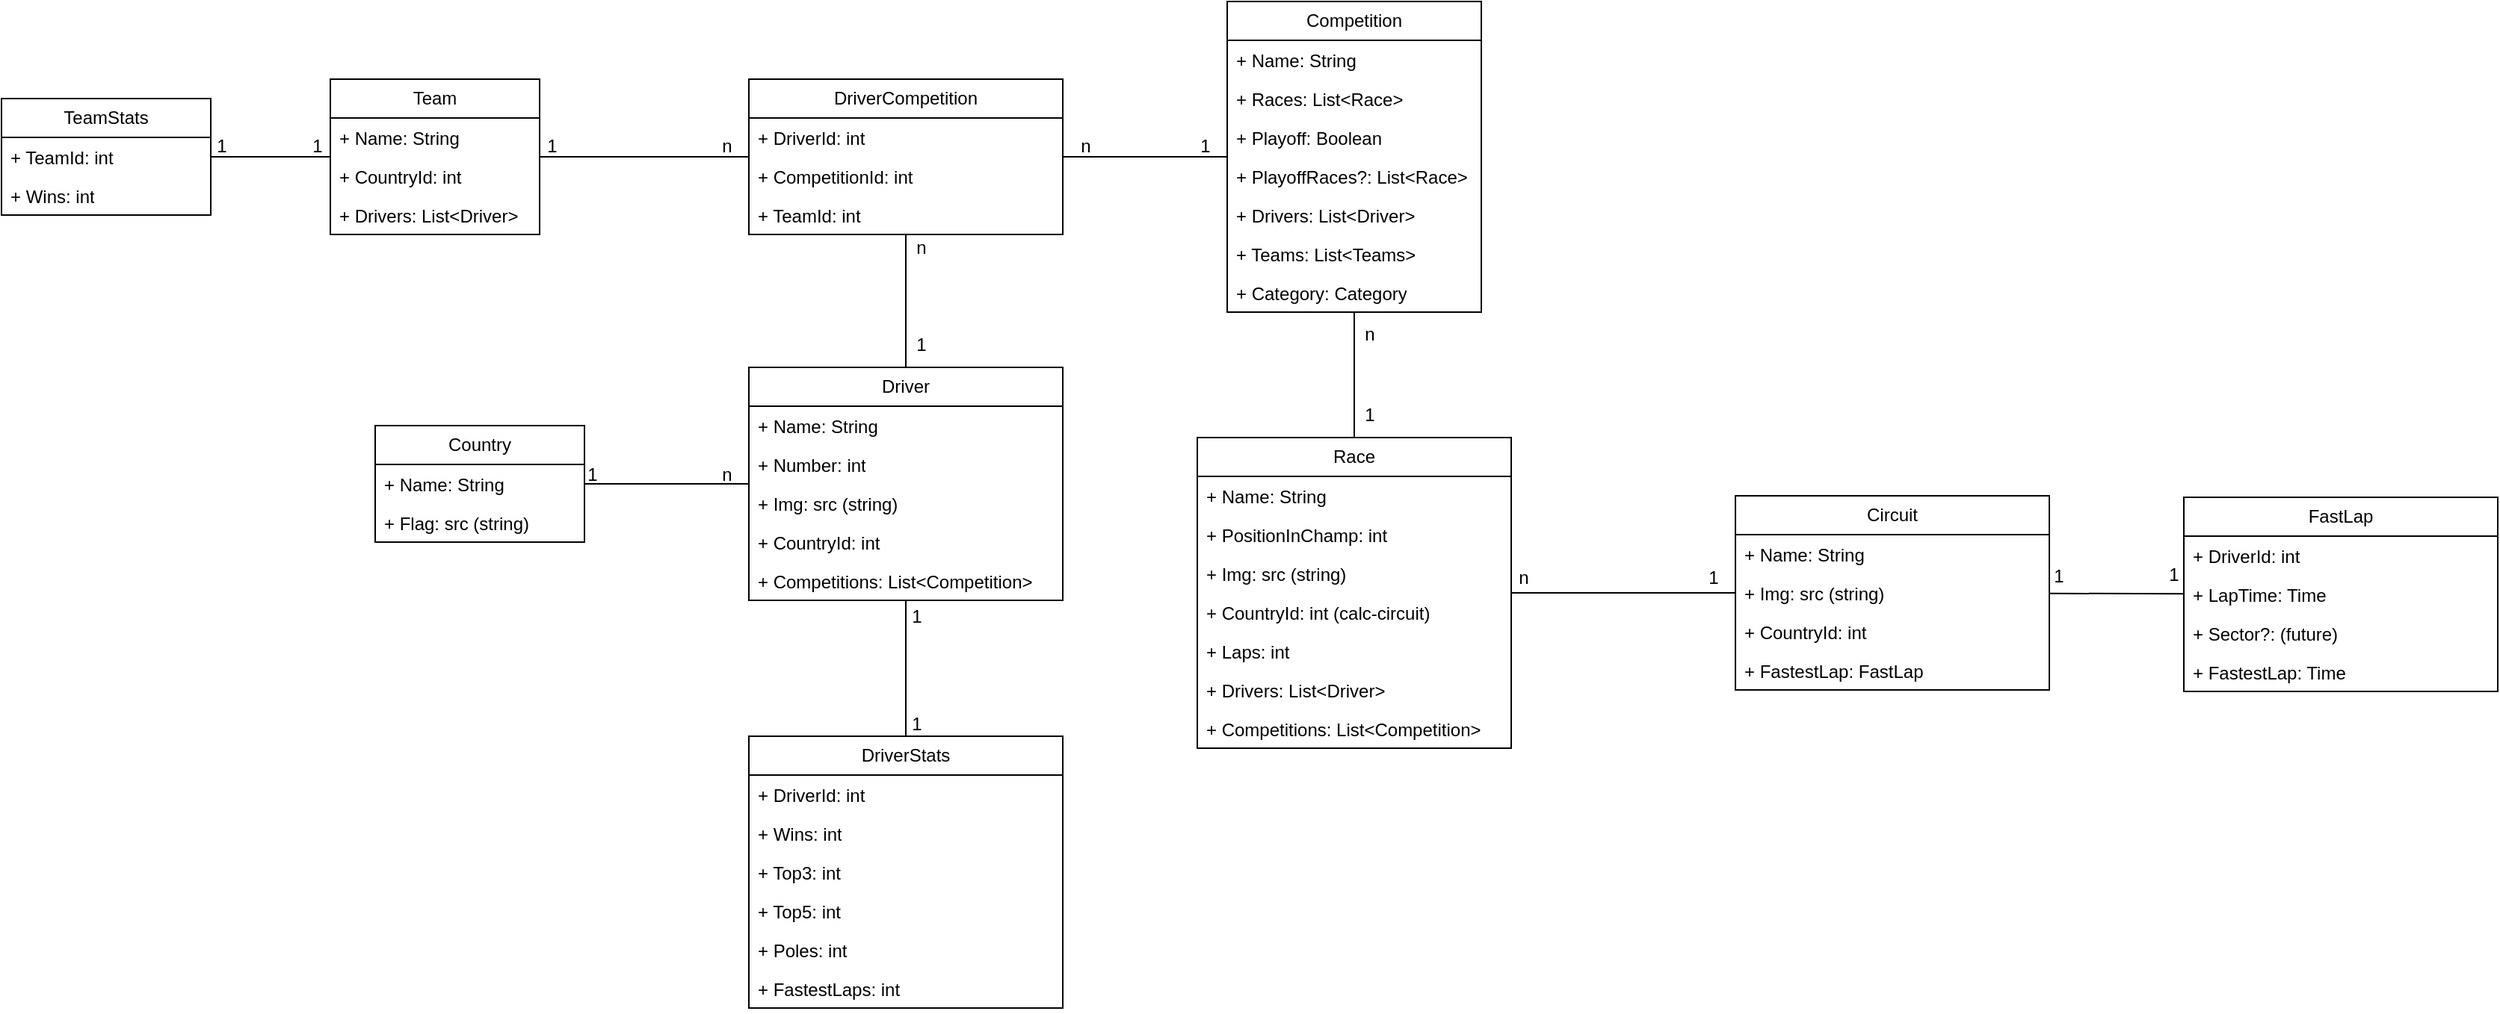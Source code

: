 <mxfile version="28.1.2">
  <diagram name="Página-1" id="OcSUh1CLWAXTDIVpvBT7">
    <mxGraphModel dx="2242" dy="836" grid="1" gridSize="10" guides="1" tooltips="1" connect="1" arrows="1" fold="1" page="1" pageScale="1" pageWidth="827" pageHeight="1169" math="0" shadow="0">
      <root>
        <mxCell id="0" />
        <mxCell id="1" parent="0" />
        <mxCell id="iZZwLpHym2MTSKDfrfh_-1" value="Competition" style="swimlane;fontStyle=0;childLayout=stackLayout;horizontal=1;startSize=26;fillColor=none;horizontalStack=0;resizeParent=1;resizeParentMax=0;resizeLast=0;collapsible=1;marginBottom=0;whiteSpace=wrap;html=1;" parent="1" vertex="1">
          <mxGeometry x="120" y="58" width="170" height="208" as="geometry" />
        </mxCell>
        <mxCell id="iZZwLpHym2MTSKDfrfh_-2" value="+ Name: String" style="text;strokeColor=none;fillColor=none;align=left;verticalAlign=top;spacingLeft=4;spacingRight=4;overflow=hidden;rotatable=0;points=[[0,0.5],[1,0.5]];portConstraint=eastwest;whiteSpace=wrap;html=1;" parent="iZZwLpHym2MTSKDfrfh_-1" vertex="1">
          <mxGeometry y="26" width="170" height="26" as="geometry" />
        </mxCell>
        <mxCell id="iZZwLpHym2MTSKDfrfh_-3" value="+ Races: List&amp;lt;Race&amp;gt;" style="text;strokeColor=none;fillColor=none;align=left;verticalAlign=top;spacingLeft=4;spacingRight=4;overflow=hidden;rotatable=0;points=[[0,0.5],[1,0.5]];portConstraint=eastwest;whiteSpace=wrap;html=1;" parent="iZZwLpHym2MTSKDfrfh_-1" vertex="1">
          <mxGeometry y="52" width="170" height="26" as="geometry" />
        </mxCell>
        <mxCell id="iZZwLpHym2MTSKDfrfh_-4" value="+ Playoff: Boolean" style="text;strokeColor=none;fillColor=none;align=left;verticalAlign=top;spacingLeft=4;spacingRight=4;overflow=hidden;rotatable=0;points=[[0,0.5],[1,0.5]];portConstraint=eastwest;whiteSpace=wrap;html=1;" parent="iZZwLpHym2MTSKDfrfh_-1" vertex="1">
          <mxGeometry y="78" width="170" height="26" as="geometry" />
        </mxCell>
        <mxCell id="zDbxEIjYkLDfQTw5NEJN-1" value="+ PlayoffRaces?: List&amp;lt;Race&amp;gt;" style="text;strokeColor=none;fillColor=none;align=left;verticalAlign=top;spacingLeft=4;spacingRight=4;overflow=hidden;rotatable=0;points=[[0,0.5],[1,0.5]];portConstraint=eastwest;whiteSpace=wrap;html=1;" vertex="1" parent="iZZwLpHym2MTSKDfrfh_-1">
          <mxGeometry y="104" width="170" height="26" as="geometry" />
        </mxCell>
        <mxCell id="iZZwLpHym2MTSKDfrfh_-11" value="+ Drivers: List&amp;lt;Driver&amp;gt;" style="text;strokeColor=none;fillColor=none;align=left;verticalAlign=top;spacingLeft=4;spacingRight=4;overflow=hidden;rotatable=0;points=[[0,0.5],[1,0.5]];portConstraint=eastwest;whiteSpace=wrap;html=1;" parent="iZZwLpHym2MTSKDfrfh_-1" vertex="1">
          <mxGeometry y="130" width="170" height="26" as="geometry" />
        </mxCell>
        <mxCell id="iZZwLpHym2MTSKDfrfh_-61" value="+ Teams: List&amp;lt;Teams&amp;gt;" style="text;strokeColor=none;fillColor=none;align=left;verticalAlign=top;spacingLeft=4;spacingRight=4;overflow=hidden;rotatable=0;points=[[0,0.5],[1,0.5]];portConstraint=eastwest;whiteSpace=wrap;html=1;" parent="iZZwLpHym2MTSKDfrfh_-1" vertex="1">
          <mxGeometry y="156" width="170" height="26" as="geometry" />
        </mxCell>
        <mxCell id="iZZwLpHym2MTSKDfrfh_-5" value="+ Category: Category" style="text;strokeColor=none;fillColor=none;align=left;verticalAlign=top;spacingLeft=4;spacingRight=4;overflow=hidden;rotatable=0;points=[[0,0.5],[1,0.5]];portConstraint=eastwest;whiteSpace=wrap;html=1;" parent="iZZwLpHym2MTSKDfrfh_-1" vertex="1">
          <mxGeometry y="182" width="170" height="26" as="geometry" />
        </mxCell>
        <mxCell id="iZZwLpHym2MTSKDfrfh_-6" value="Driver" style="swimlane;fontStyle=0;childLayout=stackLayout;horizontal=1;startSize=26;fillColor=none;horizontalStack=0;resizeParent=1;resizeParentMax=0;resizeLast=0;collapsible=1;marginBottom=0;whiteSpace=wrap;html=1;" parent="1" vertex="1">
          <mxGeometry x="-200" y="303" width="210" height="156" as="geometry" />
        </mxCell>
        <mxCell id="iZZwLpHym2MTSKDfrfh_-7" value="+ Name: String" style="text;strokeColor=none;fillColor=none;align=left;verticalAlign=top;spacingLeft=4;spacingRight=4;overflow=hidden;rotatable=0;points=[[0,0.5],[1,0.5]];portConstraint=eastwest;whiteSpace=wrap;html=1;" parent="iZZwLpHym2MTSKDfrfh_-6" vertex="1">
          <mxGeometry y="26" width="210" height="26" as="geometry" />
        </mxCell>
        <mxCell id="iZZwLpHym2MTSKDfrfh_-8" value="+ Number: int" style="text;strokeColor=none;fillColor=none;align=left;verticalAlign=top;spacingLeft=4;spacingRight=4;overflow=hidden;rotatable=0;points=[[0,0.5],[1,0.5]];portConstraint=eastwest;whiteSpace=wrap;html=1;" parent="iZZwLpHym2MTSKDfrfh_-6" vertex="1">
          <mxGeometry y="52" width="210" height="26" as="geometry" />
        </mxCell>
        <mxCell id="iZZwLpHym2MTSKDfrfh_-24" value="+ Img: src (string)" style="text;strokeColor=none;fillColor=none;align=left;verticalAlign=top;spacingLeft=4;spacingRight=4;overflow=hidden;rotatable=0;points=[[0,0.5],[1,0.5]];portConstraint=eastwest;whiteSpace=wrap;html=1;" parent="iZZwLpHym2MTSKDfrfh_-6" vertex="1">
          <mxGeometry y="78" width="210" height="26" as="geometry" />
        </mxCell>
        <mxCell id="iZZwLpHym2MTSKDfrfh_-9" value="+ CountryId: int" style="text;strokeColor=none;fillColor=none;align=left;verticalAlign=top;spacingLeft=4;spacingRight=4;overflow=hidden;rotatable=0;points=[[0,0.5],[1,0.5]];portConstraint=eastwest;whiteSpace=wrap;html=1;" parent="iZZwLpHym2MTSKDfrfh_-6" vertex="1">
          <mxGeometry y="104" width="210" height="26" as="geometry" />
        </mxCell>
        <mxCell id="iZZwLpHym2MTSKDfrfh_-25" value="+ Competitions: List&amp;lt;Competition&amp;gt;" style="text;strokeColor=none;fillColor=none;align=left;verticalAlign=top;spacingLeft=4;spacingRight=4;overflow=hidden;rotatable=0;points=[[0,0.5],[1,0.5]];portConstraint=eastwest;whiteSpace=wrap;html=1;" parent="iZZwLpHym2MTSKDfrfh_-6" vertex="1">
          <mxGeometry y="130" width="210" height="26" as="geometry" />
        </mxCell>
        <mxCell id="iZZwLpHym2MTSKDfrfh_-12" value="Team" style="swimlane;fontStyle=0;childLayout=stackLayout;horizontal=1;startSize=26;fillColor=none;horizontalStack=0;resizeParent=1;resizeParentMax=0;resizeLast=0;collapsible=1;marginBottom=0;whiteSpace=wrap;html=1;" parent="1" vertex="1">
          <mxGeometry x="-480" y="110" width="140" height="104" as="geometry" />
        </mxCell>
        <mxCell id="iZZwLpHym2MTSKDfrfh_-13" value="+ Name: String" style="text;strokeColor=none;fillColor=none;align=left;verticalAlign=top;spacingLeft=4;spacingRight=4;overflow=hidden;rotatable=0;points=[[0,0.5],[1,0.5]];portConstraint=eastwest;whiteSpace=wrap;html=1;" parent="iZZwLpHym2MTSKDfrfh_-12" vertex="1">
          <mxGeometry y="26" width="140" height="26" as="geometry" />
        </mxCell>
        <mxCell id="iZZwLpHym2MTSKDfrfh_-22" value="+ CountryId: int" style="text;strokeColor=none;fillColor=none;align=left;verticalAlign=top;spacingLeft=4;spacingRight=4;overflow=hidden;rotatable=0;points=[[0,0.5],[1,0.5]];portConstraint=eastwest;whiteSpace=wrap;html=1;" parent="iZZwLpHym2MTSKDfrfh_-12" vertex="1">
          <mxGeometry y="52" width="140" height="26" as="geometry" />
        </mxCell>
        <mxCell id="zDbxEIjYkLDfQTw5NEJN-13" value="+ Drivers: List&amp;lt;Driver&amp;gt;" style="text;strokeColor=none;fillColor=none;align=left;verticalAlign=top;spacingLeft=4;spacingRight=4;overflow=hidden;rotatable=0;points=[[0,0.5],[1,0.5]];portConstraint=eastwest;whiteSpace=wrap;html=1;" vertex="1" parent="iZZwLpHym2MTSKDfrfh_-12">
          <mxGeometry y="78" width="140" height="26" as="geometry" />
        </mxCell>
        <mxCell id="iZZwLpHym2MTSKDfrfh_-17" value="Country" style="swimlane;fontStyle=0;childLayout=stackLayout;horizontal=1;startSize=26;fillColor=none;horizontalStack=0;resizeParent=1;resizeParentMax=0;resizeLast=0;collapsible=1;marginBottom=0;whiteSpace=wrap;html=1;" parent="1" vertex="1">
          <mxGeometry x="-450" y="342" width="140" height="78" as="geometry" />
        </mxCell>
        <mxCell id="iZZwLpHym2MTSKDfrfh_-18" value="+ Name: String" style="text;strokeColor=none;fillColor=none;align=left;verticalAlign=top;spacingLeft=4;spacingRight=4;overflow=hidden;rotatable=0;points=[[0,0.5],[1,0.5]];portConstraint=eastwest;whiteSpace=wrap;html=1;" parent="iZZwLpHym2MTSKDfrfh_-17" vertex="1">
          <mxGeometry y="26" width="140" height="26" as="geometry" />
        </mxCell>
        <mxCell id="iZZwLpHym2MTSKDfrfh_-19" value="+ Flag: src (string)" style="text;strokeColor=none;fillColor=none;align=left;verticalAlign=top;spacingLeft=4;spacingRight=4;overflow=hidden;rotatable=0;points=[[0,0.5],[1,0.5]];portConstraint=eastwest;whiteSpace=wrap;html=1;" parent="iZZwLpHym2MTSKDfrfh_-17" vertex="1">
          <mxGeometry y="52" width="140" height="26" as="geometry" />
        </mxCell>
        <mxCell id="iZZwLpHym2MTSKDfrfh_-26" value="DriverStats" style="swimlane;fontStyle=0;childLayout=stackLayout;horizontal=1;startSize=26;fillColor=none;horizontalStack=0;resizeParent=1;resizeParentMax=0;resizeLast=0;collapsible=1;marginBottom=0;whiteSpace=wrap;html=1;" parent="1" vertex="1">
          <mxGeometry x="-200" y="550" width="210" height="182" as="geometry" />
        </mxCell>
        <mxCell id="iZZwLpHym2MTSKDfrfh_-27" value="+ DriverId: int" style="text;strokeColor=none;fillColor=none;align=left;verticalAlign=top;spacingLeft=4;spacingRight=4;overflow=hidden;rotatable=0;points=[[0,0.5],[1,0.5]];portConstraint=eastwest;whiteSpace=wrap;html=1;" parent="iZZwLpHym2MTSKDfrfh_-26" vertex="1">
          <mxGeometry y="26" width="210" height="26" as="geometry" />
        </mxCell>
        <mxCell id="iZZwLpHym2MTSKDfrfh_-32" value="+ Wins: int" style="text;strokeColor=none;fillColor=none;align=left;verticalAlign=top;spacingLeft=4;spacingRight=4;overflow=hidden;rotatable=0;points=[[0,0.5],[1,0.5]];portConstraint=eastwest;whiteSpace=wrap;html=1;" parent="iZZwLpHym2MTSKDfrfh_-26" vertex="1">
          <mxGeometry y="52" width="210" height="26" as="geometry" />
        </mxCell>
        <mxCell id="zDbxEIjYkLDfQTw5NEJN-25" value="+ Top3: int" style="text;strokeColor=none;fillColor=none;align=left;verticalAlign=top;spacingLeft=4;spacingRight=4;overflow=hidden;rotatable=0;points=[[0,0.5],[1,0.5]];portConstraint=eastwest;whiteSpace=wrap;html=1;" vertex="1" parent="iZZwLpHym2MTSKDfrfh_-26">
          <mxGeometry y="78" width="210" height="26" as="geometry" />
        </mxCell>
        <mxCell id="zDbxEIjYkLDfQTw5NEJN-27" value="+ Top5: int" style="text;strokeColor=none;fillColor=none;align=left;verticalAlign=top;spacingLeft=4;spacingRight=4;overflow=hidden;rotatable=0;points=[[0,0.5],[1,0.5]];portConstraint=eastwest;whiteSpace=wrap;html=1;" vertex="1" parent="iZZwLpHym2MTSKDfrfh_-26">
          <mxGeometry y="104" width="210" height="26" as="geometry" />
        </mxCell>
        <mxCell id="zDbxEIjYkLDfQTw5NEJN-26" value="+ Poles: int" style="text;strokeColor=none;fillColor=none;align=left;verticalAlign=top;spacingLeft=4;spacingRight=4;overflow=hidden;rotatable=0;points=[[0,0.5],[1,0.5]];portConstraint=eastwest;whiteSpace=wrap;html=1;" vertex="1" parent="iZZwLpHym2MTSKDfrfh_-26">
          <mxGeometry y="130" width="210" height="26" as="geometry" />
        </mxCell>
        <mxCell id="zDbxEIjYkLDfQTw5NEJN-28" value="+ FastestLaps: int" style="text;strokeColor=none;fillColor=none;align=left;verticalAlign=top;spacingLeft=4;spacingRight=4;overflow=hidden;rotatable=0;points=[[0,0.5],[1,0.5]];portConstraint=eastwest;whiteSpace=wrap;html=1;" vertex="1" parent="iZZwLpHym2MTSKDfrfh_-26">
          <mxGeometry y="156" width="210" height="26" as="geometry" />
        </mxCell>
        <mxCell id="iZZwLpHym2MTSKDfrfh_-34" value="Race" style="swimlane;fontStyle=0;childLayout=stackLayout;horizontal=1;startSize=26;fillColor=none;horizontalStack=0;resizeParent=1;resizeParentMax=0;resizeLast=0;collapsible=1;marginBottom=0;whiteSpace=wrap;html=1;" parent="1" vertex="1">
          <mxGeometry x="100" y="350" width="210" height="208" as="geometry" />
        </mxCell>
        <mxCell id="iZZwLpHym2MTSKDfrfh_-35" value="+ Name: String" style="text;strokeColor=none;fillColor=none;align=left;verticalAlign=top;spacingLeft=4;spacingRight=4;overflow=hidden;rotatable=0;points=[[0,0.5],[1,0.5]];portConstraint=eastwest;whiteSpace=wrap;html=1;" parent="iZZwLpHym2MTSKDfrfh_-34" vertex="1">
          <mxGeometry y="26" width="210" height="26" as="geometry" />
        </mxCell>
        <mxCell id="iZZwLpHym2MTSKDfrfh_-36" value="+ PositionInChamp: int" style="text;strokeColor=none;fillColor=none;align=left;verticalAlign=top;spacingLeft=4;spacingRight=4;overflow=hidden;rotatable=0;points=[[0,0.5],[1,0.5]];portConstraint=eastwest;whiteSpace=wrap;html=1;" parent="iZZwLpHym2MTSKDfrfh_-34" vertex="1">
          <mxGeometry y="52" width="210" height="26" as="geometry" />
        </mxCell>
        <mxCell id="iZZwLpHym2MTSKDfrfh_-37" value="+ Img: src (string)" style="text;strokeColor=none;fillColor=none;align=left;verticalAlign=top;spacingLeft=4;spacingRight=4;overflow=hidden;rotatable=0;points=[[0,0.5],[1,0.5]];portConstraint=eastwest;whiteSpace=wrap;html=1;" parent="iZZwLpHym2MTSKDfrfh_-34" vertex="1">
          <mxGeometry y="78" width="210" height="26" as="geometry" />
        </mxCell>
        <mxCell id="iZZwLpHym2MTSKDfrfh_-38" value="+ CountryId: int (calc-circuit)" style="text;strokeColor=none;fillColor=none;align=left;verticalAlign=top;spacingLeft=4;spacingRight=4;overflow=hidden;rotatable=0;points=[[0,0.5],[1,0.5]];portConstraint=eastwest;whiteSpace=wrap;html=1;" parent="iZZwLpHym2MTSKDfrfh_-34" vertex="1">
          <mxGeometry y="104" width="210" height="26" as="geometry" />
        </mxCell>
        <mxCell id="zDbxEIjYkLDfQTw5NEJN-48" value="+ Laps: int" style="text;strokeColor=none;fillColor=none;align=left;verticalAlign=top;spacingLeft=4;spacingRight=4;overflow=hidden;rotatable=0;points=[[0,0.5],[1,0.5]];portConstraint=eastwest;whiteSpace=wrap;html=1;" vertex="1" parent="iZZwLpHym2MTSKDfrfh_-34">
          <mxGeometry y="130" width="210" height="26" as="geometry" />
        </mxCell>
        <mxCell id="iZZwLpHym2MTSKDfrfh_-39" value="+ Drivers: List&amp;lt;Driver&amp;gt;" style="text;strokeColor=none;fillColor=none;align=left;verticalAlign=top;spacingLeft=4;spacingRight=4;overflow=hidden;rotatable=0;points=[[0,0.5],[1,0.5]];portConstraint=eastwest;whiteSpace=wrap;html=1;" parent="iZZwLpHym2MTSKDfrfh_-34" vertex="1">
          <mxGeometry y="156" width="210" height="26" as="geometry" />
        </mxCell>
        <mxCell id="iZZwLpHym2MTSKDfrfh_-40" value="+ Competitions: List&amp;lt;Competition&amp;gt;" style="text;strokeColor=none;fillColor=none;align=left;verticalAlign=top;spacingLeft=4;spacingRight=4;overflow=hidden;rotatable=0;points=[[0,0.5],[1,0.5]];portConstraint=eastwest;whiteSpace=wrap;html=1;" parent="iZZwLpHym2MTSKDfrfh_-34" vertex="1">
          <mxGeometry y="182" width="210" height="26" as="geometry" />
        </mxCell>
        <mxCell id="iZZwLpHym2MTSKDfrfh_-41" value="DriverCompetition" style="swimlane;fontStyle=0;childLayout=stackLayout;horizontal=1;startSize=26;fillColor=none;horizontalStack=0;resizeParent=1;resizeParentMax=0;resizeLast=0;collapsible=1;marginBottom=0;whiteSpace=wrap;html=1;" parent="1" vertex="1">
          <mxGeometry x="-200" y="110" width="210" height="104" as="geometry" />
        </mxCell>
        <mxCell id="iZZwLpHym2MTSKDfrfh_-42" value="+ DriverId: int" style="text;strokeColor=none;fillColor=none;align=left;verticalAlign=top;spacingLeft=4;spacingRight=4;overflow=hidden;rotatable=0;points=[[0,0.5],[1,0.5]];portConstraint=eastwest;whiteSpace=wrap;html=1;" parent="iZZwLpHym2MTSKDfrfh_-41" vertex="1">
          <mxGeometry y="26" width="210" height="26" as="geometry" />
        </mxCell>
        <mxCell id="iZZwLpHym2MTSKDfrfh_-43" value="+ CompetitionId: int" style="text;strokeColor=none;fillColor=none;align=left;verticalAlign=top;spacingLeft=4;spacingRight=4;overflow=hidden;rotatable=0;points=[[0,0.5],[1,0.5]];portConstraint=eastwest;whiteSpace=wrap;html=1;" parent="iZZwLpHym2MTSKDfrfh_-41" vertex="1">
          <mxGeometry y="52" width="210" height="26" as="geometry" />
        </mxCell>
        <mxCell id="iZZwLpHym2MTSKDfrfh_-44" value="+ TeamId: int" style="text;strokeColor=none;fillColor=none;align=left;verticalAlign=top;spacingLeft=4;spacingRight=4;overflow=hidden;rotatable=0;points=[[0,0.5],[1,0.5]];portConstraint=eastwest;whiteSpace=wrap;html=1;" parent="iZZwLpHym2MTSKDfrfh_-41" vertex="1">
          <mxGeometry y="78" width="210" height="26" as="geometry" />
        </mxCell>
        <mxCell id="iZZwLpHym2MTSKDfrfh_-49" value="" style="endArrow=none;html=1;rounded=0;" parent="1" source="iZZwLpHym2MTSKDfrfh_-6" target="iZZwLpHym2MTSKDfrfh_-41" edge="1">
          <mxGeometry width="50" height="50" relative="1" as="geometry">
            <mxPoint x="-30" y="270" as="sourcePoint" />
            <mxPoint x="20" y="220" as="targetPoint" />
          </mxGeometry>
        </mxCell>
        <mxCell id="iZZwLpHym2MTSKDfrfh_-50" value="1" style="text;html=1;align=center;verticalAlign=middle;resizable=0;points=[];autosize=1;strokeColor=none;fillColor=none;" parent="1" vertex="1">
          <mxGeometry x="-100" y="273" width="30" height="30" as="geometry" />
        </mxCell>
        <mxCell id="iZZwLpHym2MTSKDfrfh_-51" value="n" style="text;html=1;align=center;verticalAlign=middle;resizable=0;points=[];autosize=1;strokeColor=none;fillColor=none;" parent="1" vertex="1">
          <mxGeometry x="-100" y="208" width="30" height="30" as="geometry" />
        </mxCell>
        <mxCell id="iZZwLpHym2MTSKDfrfh_-52" value="" style="endArrow=none;html=1;rounded=0;" parent="1" source="iZZwLpHym2MTSKDfrfh_-41" target="iZZwLpHym2MTSKDfrfh_-1" edge="1">
          <mxGeometry width="50" height="50" relative="1" as="geometry">
            <mxPoint x="-30" y="170" as="sourcePoint" />
            <mxPoint x="20" y="120" as="targetPoint" />
          </mxGeometry>
        </mxCell>
        <mxCell id="iZZwLpHym2MTSKDfrfh_-53" value="n" style="text;html=1;align=center;verticalAlign=middle;resizable=0;points=[];autosize=1;strokeColor=none;fillColor=none;" parent="1" vertex="1">
          <mxGeometry x="10" y="140" width="30" height="30" as="geometry" />
        </mxCell>
        <mxCell id="iZZwLpHym2MTSKDfrfh_-54" value="1" style="text;html=1;align=center;verticalAlign=middle;resizable=0;points=[];autosize=1;strokeColor=none;fillColor=none;" parent="1" vertex="1">
          <mxGeometry x="90" y="140" width="30" height="30" as="geometry" />
        </mxCell>
        <mxCell id="iZZwLpHym2MTSKDfrfh_-55" value="" style="endArrow=none;html=1;rounded=0;" parent="1" source="iZZwLpHym2MTSKDfrfh_-12" target="iZZwLpHym2MTSKDfrfh_-41" edge="1">
          <mxGeometry width="50" height="50" relative="1" as="geometry">
            <mxPoint x="-390" y="270" as="sourcePoint" />
            <mxPoint x="-340" y="220" as="targetPoint" />
          </mxGeometry>
        </mxCell>
        <mxCell id="iZZwLpHym2MTSKDfrfh_-56" value="n" style="text;html=1;align=center;verticalAlign=middle;resizable=0;points=[];autosize=1;strokeColor=none;fillColor=none;" parent="1" vertex="1">
          <mxGeometry x="-230" y="140" width="30" height="30" as="geometry" />
        </mxCell>
        <mxCell id="iZZwLpHym2MTSKDfrfh_-57" value="1" style="text;html=1;align=center;verticalAlign=middle;resizable=0;points=[];autosize=1;strokeColor=none;fillColor=none;" parent="1" vertex="1">
          <mxGeometry x="-347" y="140" width="30" height="30" as="geometry" />
        </mxCell>
        <mxCell id="iZZwLpHym2MTSKDfrfh_-58" value="" style="endArrow=none;html=1;rounded=0;" parent="1" source="iZZwLpHym2MTSKDfrfh_-17" target="iZZwLpHym2MTSKDfrfh_-6" edge="1">
          <mxGeometry width="50" height="50" relative="1" as="geometry">
            <mxPoint x="-80" y="270" as="sourcePoint" />
            <mxPoint x="-30" y="220" as="targetPoint" />
          </mxGeometry>
        </mxCell>
        <mxCell id="iZZwLpHym2MTSKDfrfh_-59" value="n" style="text;html=1;align=center;verticalAlign=middle;resizable=0;points=[];autosize=1;strokeColor=none;fillColor=none;" parent="1" vertex="1">
          <mxGeometry x="-230" y="360" width="30" height="30" as="geometry" />
        </mxCell>
        <mxCell id="iZZwLpHym2MTSKDfrfh_-60" value="1" style="text;html=1;align=center;verticalAlign=middle;resizable=0;points=[];autosize=1;strokeColor=none;fillColor=none;" parent="1" vertex="1">
          <mxGeometry x="-320" y="360" width="30" height="30" as="geometry" />
        </mxCell>
        <mxCell id="iZZwLpHym2MTSKDfrfh_-62" value="TeamStats" style="swimlane;fontStyle=0;childLayout=stackLayout;horizontal=1;startSize=26;fillColor=none;horizontalStack=0;resizeParent=1;resizeParentMax=0;resizeLast=0;collapsible=1;marginBottom=0;whiteSpace=wrap;html=1;" parent="1" vertex="1">
          <mxGeometry x="-700" y="123" width="140" height="78" as="geometry" />
        </mxCell>
        <mxCell id="iZZwLpHym2MTSKDfrfh_-63" value="+ TeamId: int" style="text;strokeColor=none;fillColor=none;align=left;verticalAlign=top;spacingLeft=4;spacingRight=4;overflow=hidden;rotatable=0;points=[[0,0.5],[1,0.5]];portConstraint=eastwest;whiteSpace=wrap;html=1;" parent="iZZwLpHym2MTSKDfrfh_-62" vertex="1">
          <mxGeometry y="26" width="140" height="26" as="geometry" />
        </mxCell>
        <mxCell id="zDbxEIjYkLDfQTw5NEJN-19" value="+ Wins: int" style="text;strokeColor=none;fillColor=none;align=left;verticalAlign=top;spacingLeft=4;spacingRight=4;overflow=hidden;rotatable=0;points=[[0,0.5],[1,0.5]];portConstraint=eastwest;whiteSpace=wrap;html=1;" vertex="1" parent="iZZwLpHym2MTSKDfrfh_-62">
          <mxGeometry y="52" width="140" height="26" as="geometry" />
        </mxCell>
        <mxCell id="zDbxEIjYkLDfQTw5NEJN-9" value="" style="endArrow=none;html=1;rounded=0;" edge="1" parent="1" source="iZZwLpHym2MTSKDfrfh_-34" target="iZZwLpHym2MTSKDfrfh_-1">
          <mxGeometry width="50" height="50" relative="1" as="geometry">
            <mxPoint x="210" y="300" as="sourcePoint" />
            <mxPoint x="260" y="250" as="targetPoint" />
          </mxGeometry>
        </mxCell>
        <mxCell id="zDbxEIjYkLDfQTw5NEJN-11" value="n" style="text;html=1;align=center;verticalAlign=middle;resizable=0;points=[];autosize=1;strokeColor=none;fillColor=none;" vertex="1" parent="1">
          <mxGeometry x="200" y="266" width="30" height="30" as="geometry" />
        </mxCell>
        <mxCell id="zDbxEIjYkLDfQTw5NEJN-12" value="1" style="text;html=1;align=center;verticalAlign=middle;resizable=0;points=[];autosize=1;strokeColor=none;fillColor=none;" vertex="1" parent="1">
          <mxGeometry x="200" y="320" width="30" height="30" as="geometry" />
        </mxCell>
        <mxCell id="zDbxEIjYkLDfQTw5NEJN-14" value="" style="endArrow=none;html=1;rounded=0;" edge="1" parent="1" source="iZZwLpHym2MTSKDfrfh_-26" target="iZZwLpHym2MTSKDfrfh_-6">
          <mxGeometry width="50" height="50" relative="1" as="geometry">
            <mxPoint x="-80" y="480" as="sourcePoint" />
            <mxPoint x="-30" y="430" as="targetPoint" />
          </mxGeometry>
        </mxCell>
        <mxCell id="zDbxEIjYkLDfQTw5NEJN-15" value="1" style="text;html=1;align=center;verticalAlign=middle;resizable=0;points=[];autosize=1;strokeColor=none;fillColor=none;" vertex="1" parent="1">
          <mxGeometry x="-103" y="455" width="30" height="30" as="geometry" />
        </mxCell>
        <mxCell id="zDbxEIjYkLDfQTw5NEJN-16" value="1" style="text;html=1;align=center;verticalAlign=middle;resizable=0;points=[];autosize=1;strokeColor=none;fillColor=none;" vertex="1" parent="1">
          <mxGeometry x="-103" y="527" width="30" height="30" as="geometry" />
        </mxCell>
        <mxCell id="zDbxEIjYkLDfQTw5NEJN-18" value="" style="endArrow=none;html=1;rounded=0;" edge="1" parent="1" source="iZZwLpHym2MTSKDfrfh_-62" target="iZZwLpHym2MTSKDfrfh_-12">
          <mxGeometry width="50" height="50" relative="1" as="geometry">
            <mxPoint x="-360" y="280" as="sourcePoint" />
            <mxPoint x="-310" y="230" as="targetPoint" />
          </mxGeometry>
        </mxCell>
        <mxCell id="zDbxEIjYkLDfQTw5NEJN-20" value="1" style="text;html=1;align=center;verticalAlign=middle;resizable=0;points=[];autosize=1;strokeColor=none;fillColor=none;" vertex="1" parent="1">
          <mxGeometry x="-568" y="140" width="30" height="30" as="geometry" />
        </mxCell>
        <mxCell id="zDbxEIjYkLDfQTw5NEJN-21" value="1" style="text;html=1;align=center;verticalAlign=middle;resizable=0;points=[];autosize=1;strokeColor=none;fillColor=none;" vertex="1" parent="1">
          <mxGeometry x="-504" y="140" width="30" height="30" as="geometry" />
        </mxCell>
        <mxCell id="zDbxEIjYkLDfQTw5NEJN-29" value="Circuit" style="swimlane;fontStyle=0;childLayout=stackLayout;horizontal=1;startSize=26;fillColor=none;horizontalStack=0;resizeParent=1;resizeParentMax=0;resizeLast=0;collapsible=1;marginBottom=0;whiteSpace=wrap;html=1;" vertex="1" parent="1">
          <mxGeometry x="460" y="389" width="210" height="130" as="geometry" />
        </mxCell>
        <mxCell id="zDbxEIjYkLDfQTw5NEJN-30" value="+ Name: String" style="text;strokeColor=none;fillColor=none;align=left;verticalAlign=top;spacingLeft=4;spacingRight=4;overflow=hidden;rotatable=0;points=[[0,0.5],[1,0.5]];portConstraint=eastwest;whiteSpace=wrap;html=1;" vertex="1" parent="zDbxEIjYkLDfQTw5NEJN-29">
          <mxGeometry y="26" width="210" height="26" as="geometry" />
        </mxCell>
        <mxCell id="zDbxEIjYkLDfQTw5NEJN-32" value="+ Img: src (string)" style="text;strokeColor=none;fillColor=none;align=left;verticalAlign=top;spacingLeft=4;spacingRight=4;overflow=hidden;rotatable=0;points=[[0,0.5],[1,0.5]];portConstraint=eastwest;whiteSpace=wrap;html=1;" vertex="1" parent="zDbxEIjYkLDfQTw5NEJN-29">
          <mxGeometry y="52" width="210" height="26" as="geometry" />
        </mxCell>
        <mxCell id="zDbxEIjYkLDfQTw5NEJN-33" value="+ CountryId: int" style="text;strokeColor=none;fillColor=none;align=left;verticalAlign=top;spacingLeft=4;spacingRight=4;overflow=hidden;rotatable=0;points=[[0,0.5],[1,0.5]];portConstraint=eastwest;whiteSpace=wrap;html=1;" vertex="1" parent="zDbxEIjYkLDfQTw5NEJN-29">
          <mxGeometry y="78" width="210" height="26" as="geometry" />
        </mxCell>
        <mxCell id="zDbxEIjYkLDfQTw5NEJN-36" value="+ FastestLap: FastLap" style="text;strokeColor=none;fillColor=none;align=left;verticalAlign=top;spacingLeft=4;spacingRight=4;overflow=hidden;rotatable=0;points=[[0,0.5],[1,0.5]];portConstraint=eastwest;whiteSpace=wrap;html=1;" vertex="1" parent="zDbxEIjYkLDfQTw5NEJN-29">
          <mxGeometry y="104" width="210" height="26" as="geometry" />
        </mxCell>
        <mxCell id="zDbxEIjYkLDfQTw5NEJN-37" value="" style="endArrow=none;html=1;rounded=0;" edge="1" parent="1" source="iZZwLpHym2MTSKDfrfh_-34" target="zDbxEIjYkLDfQTw5NEJN-29">
          <mxGeometry width="50" height="50" relative="1" as="geometry">
            <mxPoint x="310" y="580" as="sourcePoint" />
            <mxPoint x="360" y="530" as="targetPoint" />
          </mxGeometry>
        </mxCell>
        <mxCell id="zDbxEIjYkLDfQTw5NEJN-38" value="1" style="text;html=1;align=center;verticalAlign=middle;resizable=0;points=[];autosize=1;strokeColor=none;fillColor=none;" vertex="1" parent="1">
          <mxGeometry x="430" y="429" width="30" height="30" as="geometry" />
        </mxCell>
        <mxCell id="zDbxEIjYkLDfQTw5NEJN-39" value="n" style="text;html=1;align=center;verticalAlign=middle;resizable=0;points=[];autosize=1;strokeColor=none;fillColor=none;" vertex="1" parent="1">
          <mxGeometry x="303" y="429" width="30" height="30" as="geometry" />
        </mxCell>
        <mxCell id="zDbxEIjYkLDfQTw5NEJN-40" value="FastLap" style="swimlane;fontStyle=0;childLayout=stackLayout;horizontal=1;startSize=26;fillColor=none;horizontalStack=0;resizeParent=1;resizeParentMax=0;resizeLast=0;collapsible=1;marginBottom=0;whiteSpace=wrap;html=1;" vertex="1" parent="1">
          <mxGeometry x="760" y="390" width="210" height="130" as="geometry" />
        </mxCell>
        <mxCell id="zDbxEIjYkLDfQTw5NEJN-41" value="+ DriverId: int" style="text;strokeColor=none;fillColor=none;align=left;verticalAlign=top;spacingLeft=4;spacingRight=4;overflow=hidden;rotatable=0;points=[[0,0.5],[1,0.5]];portConstraint=eastwest;whiteSpace=wrap;html=1;" vertex="1" parent="zDbxEIjYkLDfQTw5NEJN-40">
          <mxGeometry y="26" width="210" height="26" as="geometry" />
        </mxCell>
        <mxCell id="zDbxEIjYkLDfQTw5NEJN-42" value="+ LapTime: Time" style="text;strokeColor=none;fillColor=none;align=left;verticalAlign=top;spacingLeft=4;spacingRight=4;overflow=hidden;rotatable=0;points=[[0,0.5],[1,0.5]];portConstraint=eastwest;whiteSpace=wrap;html=1;" vertex="1" parent="zDbxEIjYkLDfQTw5NEJN-40">
          <mxGeometry y="52" width="210" height="26" as="geometry" />
        </mxCell>
        <mxCell id="zDbxEIjYkLDfQTw5NEJN-43" value="+ Sector?: (future)" style="text;strokeColor=none;fillColor=none;align=left;verticalAlign=top;spacingLeft=4;spacingRight=4;overflow=hidden;rotatable=0;points=[[0,0.5],[1,0.5]];portConstraint=eastwest;whiteSpace=wrap;html=1;" vertex="1" parent="zDbxEIjYkLDfQTw5NEJN-40">
          <mxGeometry y="78" width="210" height="26" as="geometry" />
        </mxCell>
        <mxCell id="zDbxEIjYkLDfQTw5NEJN-44" value="+ FastestLap: Time" style="text;strokeColor=none;fillColor=none;align=left;verticalAlign=top;spacingLeft=4;spacingRight=4;overflow=hidden;rotatable=0;points=[[0,0.5],[1,0.5]];portConstraint=eastwest;whiteSpace=wrap;html=1;" vertex="1" parent="zDbxEIjYkLDfQTw5NEJN-40">
          <mxGeometry y="104" width="210" height="26" as="geometry" />
        </mxCell>
        <mxCell id="zDbxEIjYkLDfQTw5NEJN-45" value="" style="endArrow=none;html=1;rounded=0;" edge="1" parent="1" source="zDbxEIjYkLDfQTw5NEJN-29" target="zDbxEIjYkLDfQTw5NEJN-40">
          <mxGeometry width="50" height="50" relative="1" as="geometry">
            <mxPoint x="630" y="350" as="sourcePoint" />
            <mxPoint x="680" y="300" as="targetPoint" />
          </mxGeometry>
        </mxCell>
        <mxCell id="zDbxEIjYkLDfQTw5NEJN-46" value="1" style="text;html=1;align=center;verticalAlign=middle;resizable=0;points=[];autosize=1;strokeColor=none;fillColor=none;" vertex="1" parent="1">
          <mxGeometry x="661" y="428" width="30" height="30" as="geometry" />
        </mxCell>
        <mxCell id="zDbxEIjYkLDfQTw5NEJN-47" value="1" style="text;html=1;align=center;verticalAlign=middle;resizable=0;points=[];autosize=1;strokeColor=none;fillColor=none;" vertex="1" parent="1">
          <mxGeometry x="738" y="427" width="30" height="30" as="geometry" />
        </mxCell>
      </root>
    </mxGraphModel>
  </diagram>
</mxfile>
